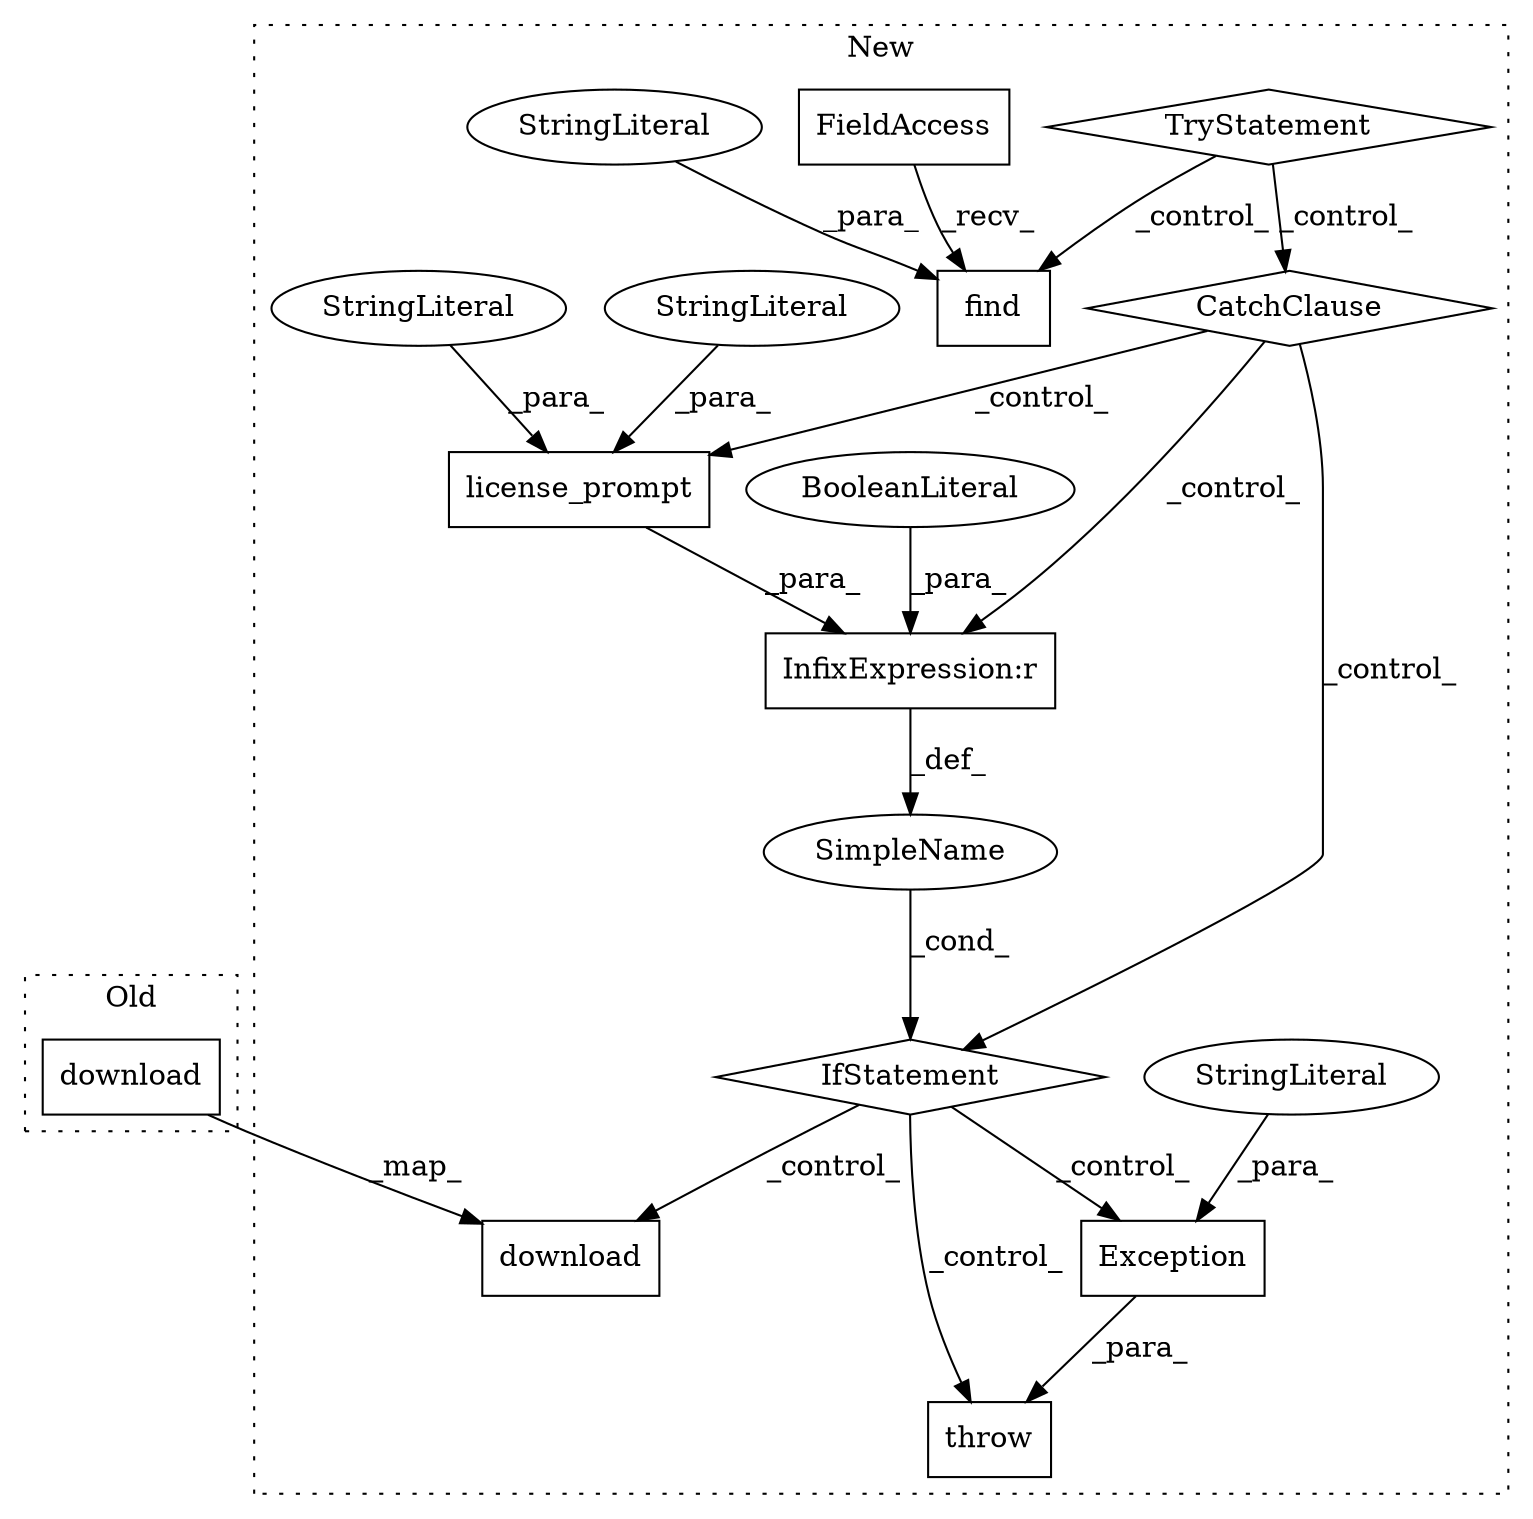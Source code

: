 digraph G {
subgraph cluster0 {
1 [label="download" a="32" s="194,210" l="9,1" shape="box"];
label = "Old";
style="dotted";
}
subgraph cluster1 {
2 [label="download" a="32" s="869,885" l="9,1" shape="box"];
3 [label="IfStatement" a="25" s="681,756" l="4,2" shape="diamond"];
4 [label="SimpleName" a="42" s="" l="" shape="ellipse"];
5 [label="InfixExpression:r" a="27" s="747" l="4" shape="box"];
6 [label="throw" a="53" s="768" l="6" shape="box"];
7 [label="TryStatement" a="54" s="582" l="4" shape="diamond"];
8 [label="find" a="32" s="604,627" l="5,1" shape="box"];
9 [label="FieldAccess" a="22" s="594" l="9" shape="box"];
10 [label="BooleanLiteral" a="9" s="751" l="5" shape="ellipse"];
11 [label="license_prompt" a="32" s="685,746" l="15,1" shape="box"];
12 [label="CatchClause" a="12" s="637,671" l="11,2" shape="diamond"];
13 [label="StringLiteral" a="45" s="609" l="18" shape="ellipse"];
14 [label="StringLiteral" a="45" s="700" l="13" shape="ellipse"];
15 [label="StringLiteral" a="45" s="714" l="32" shape="ellipse"];
16 [label="Exception" a="32" s="774,847" l="10,1" shape="box"];
17 [label="StringLiteral" a="45" s="784" l="63" shape="ellipse"];
label = "New";
style="dotted";
}
1 -> 2 [label="_map_"];
3 -> 2 [label="_control_"];
3 -> 16 [label="_control_"];
3 -> 6 [label="_control_"];
4 -> 3 [label="_cond_"];
5 -> 4 [label="_def_"];
7 -> 12 [label="_control_"];
7 -> 8 [label="_control_"];
9 -> 8 [label="_recv_"];
10 -> 5 [label="_para_"];
11 -> 5 [label="_para_"];
12 -> 11 [label="_control_"];
12 -> 5 [label="_control_"];
12 -> 3 [label="_control_"];
13 -> 8 [label="_para_"];
14 -> 11 [label="_para_"];
15 -> 11 [label="_para_"];
16 -> 6 [label="_para_"];
17 -> 16 [label="_para_"];
}